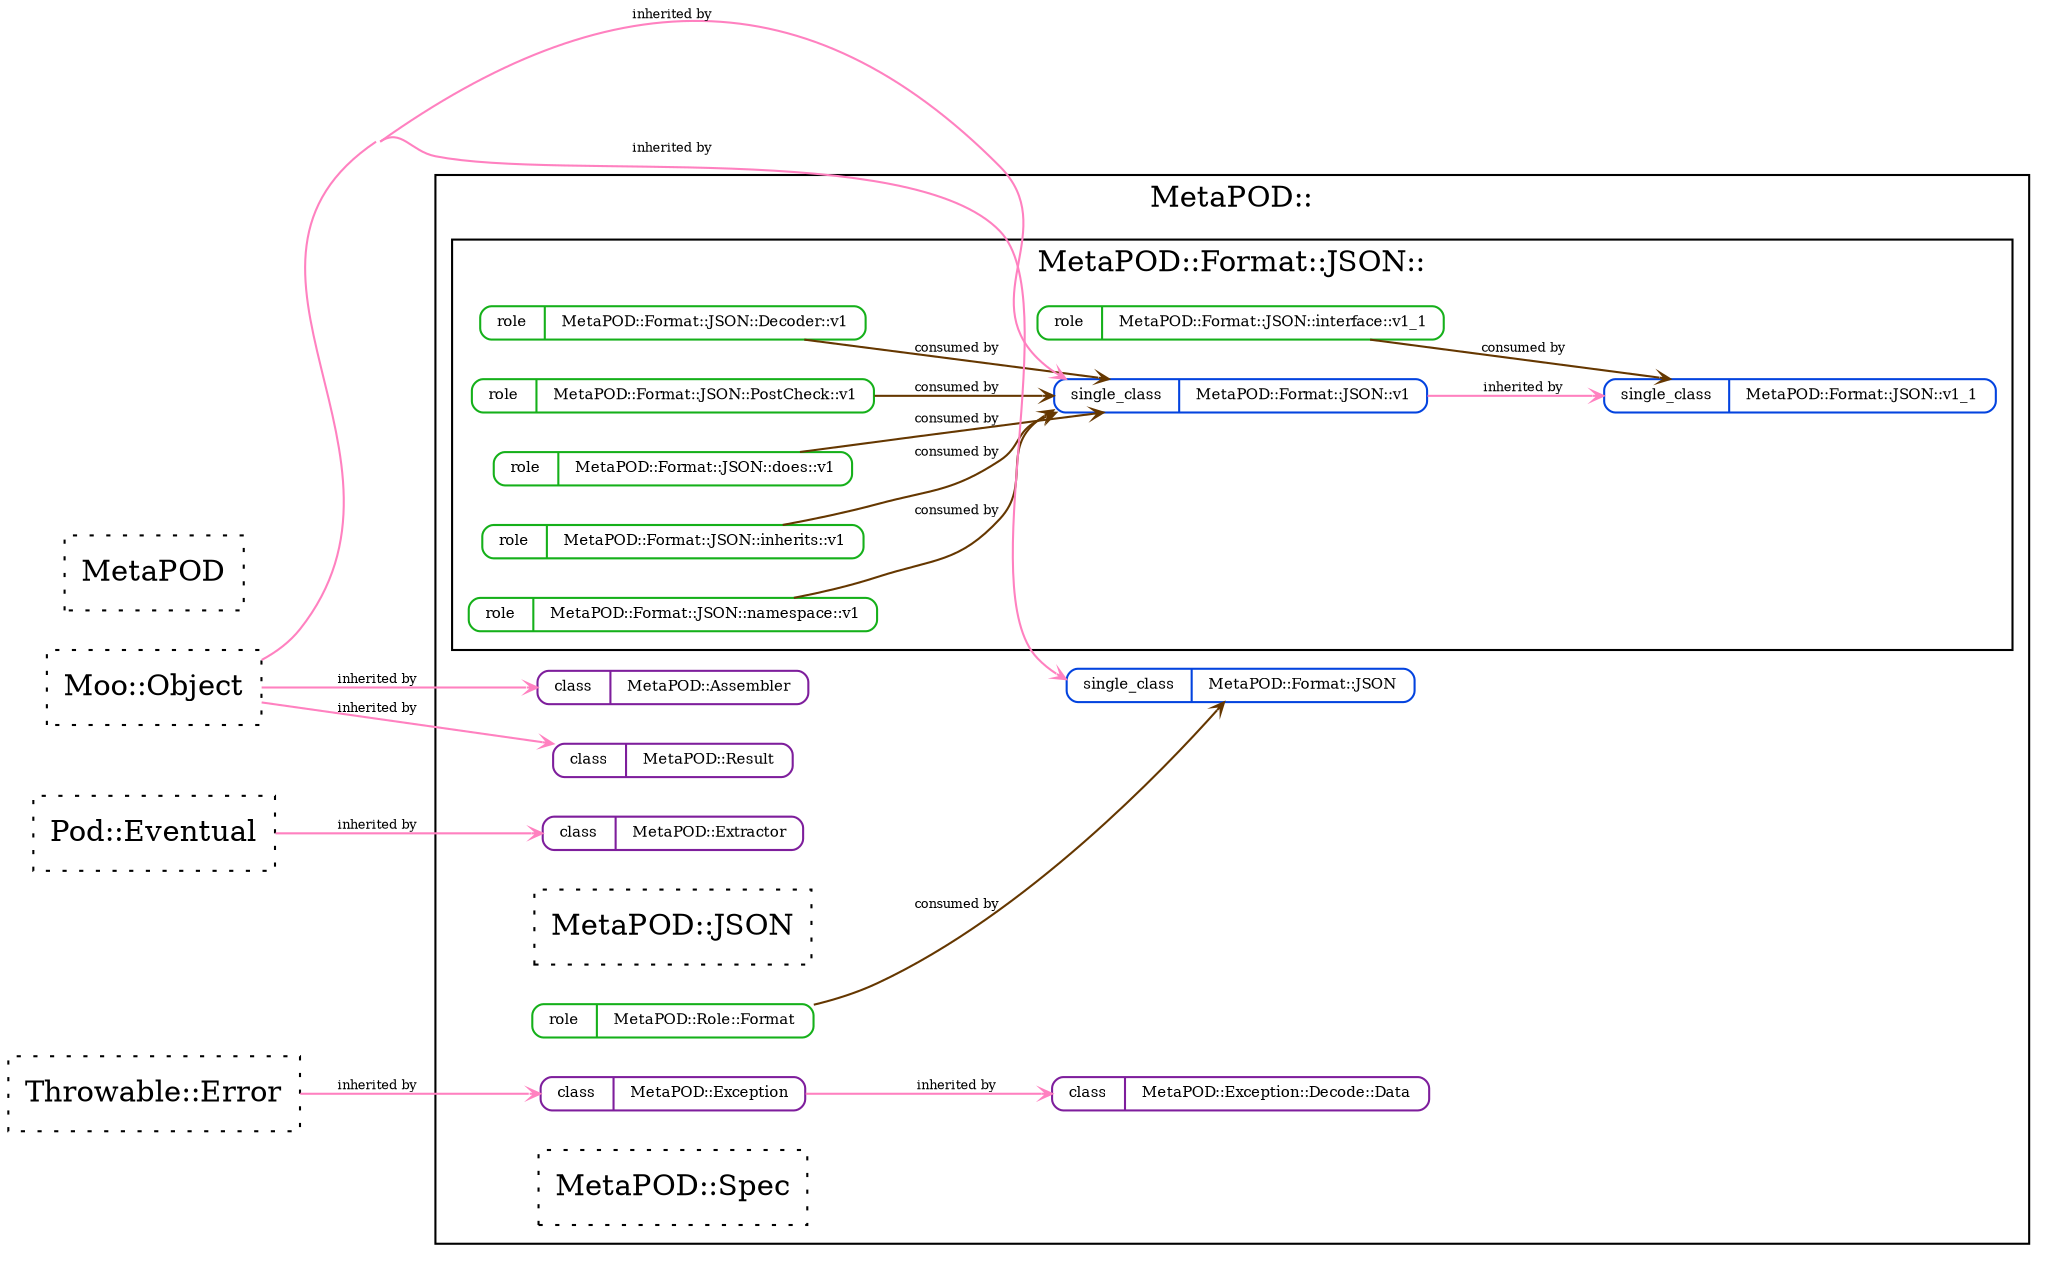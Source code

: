 graph Perl {
	graph [compound=1, concentrate=1, mindist="0.1", rankdir=LR, sep="0.1", smoothing=triangle, splines=spline];
	node [label="\N", shape=record, style=dotted];
	edge [minlen=1];
	subgraph cluster_1 {
		graph [rankdir=TD,
			label="MetaPOD::"];
		subgraph cluster_2 {
			graph [label="MetaPOD::Format::JSON::"];
			"MetaPOD::Format::JSON::Decoder::v1" [label="{{<port1> role}|<port2> MetaPOD::Format::JSON::Decoder::v1}", shape=Mrecord, style=solid, color="#15b01a", fontsize=7, height="0.1"];
			"MetaPOD::Format::JSON::PostCheck::v1" [label="{{<port1> role}|<port2> MetaPOD::Format::JSON::PostCheck::v1}", shape=Mrecord, style=solid, color="#15b01a", fontsize=7, height="0.1"];
			"MetaPOD::Format::JSON::does::v1" [label="{{<port1> role}|<port2> MetaPOD::Format::JSON::does::v1}", shape=Mrecord, style=solid, color="#15b01a", fontsize=7, height="0.1"];
			"MetaPOD::Format::JSON::inherits::v1" [label="{{<port1> role}|<port2> MetaPOD::Format::JSON::inherits::v1}", shape=Mrecord, style=solid, color="#15b01a", fontsize=7, height="0.1"];
			"MetaPOD::Format::JSON::interface::v1_1" [label="{{<port1> role}|<port2> MetaPOD::Format::JSON::interface::v1_1}", shape=Mrecord, style=solid, color="#15b01a", fontsize=7, height="0.1"];
			"MetaPOD::Format::JSON::namespace::v1" [label="{{<port1> role}|<port2> MetaPOD::Format::JSON::namespace::v1}", shape=Mrecord, style=solid, color="#15b01a", fontsize=7, height="0.1"];
			"MetaPOD::Format::JSON::v1" [label="{{<port1> single_class}|<port2> MetaPOD::Format::JSON::v1}", shape=Mrecord, style=solid, color="#0343df", fontsize=7, height="0.1"];
			"MetaPOD::Format::JSON::v1_1" [label="{{<port1> single_class}|<port2> MetaPOD::Format::JSON::v1_1}", shape=Mrecord, style=solid, color="#0343df", fontsize=7, height="0.1"];
			"MetaPOD::Format::JSON::Decoder::v1" -- "MetaPOD::Format::JSON::v1" [arrowhead=open, arrowsize="0.5", color="#653700", dir=forward, fontsize=6, headclip=1, label="consumed by", tailclip=1, weight=1];
			"MetaPOD::Format::JSON::PostCheck::v1" -- "MetaPOD::Format::JSON::v1" [arrowhead=open, arrowsize="0.5", color="#653700", dir=forward, fontsize=6, headclip=1, label="consumed by", tailclip=1, weight=1];
			"MetaPOD::Format::JSON::does::v1" -- "MetaPOD::Format::JSON::v1" [arrowhead=open, arrowsize="0.5", color="#653700", dir=forward, fontsize=6, headclip=1, label="consumed by", tailclip=1, weight=1];
			"MetaPOD::Format::JSON::inherits::v1" -- "MetaPOD::Format::JSON::v1" [arrowhead=open, arrowsize="0.5", color="#653700", dir=forward, fontsize=6, headclip=1, label="consumed by", tailclip=1, weight=1];
			"MetaPOD::Format::JSON::namespace::v1" -- "MetaPOD::Format::JSON::v1" [arrowhead=open, arrowsize="0.5", color="#653700", dir=forward, fontsize=6, headclip=1, label="consumed by", tailclip=1, weight=1];
			"MetaPOD::Format::JSON::v1" -- "MetaPOD::Format::JSON::v1_1" [arrowhead=open, arrowsize="0.5", color="#ff81c0", dir=forward, fontsize=6, headclip=1, label="inherited by", tailclip=1, weight=100];
			"MetaPOD::Format::JSON::interface::v1_1" -- "MetaPOD::Format::JSON::v1_1" [arrowhead=open, arrowsize="0.5", color="#653700", dir=forward, fontsize=6, headclip=1, label="consumed by", tailclip=1, weight=1];
		}
		"MetaPOD::Assembler" [label="{{<port1> class}|<port2> MetaPOD::Assembler}", shape=Mrecord, style=solid, color="#7e1e9c", fontsize=7, height="0.1"];
		"MetaPOD::Exception" [label="{{<port1> class}|<port2> MetaPOD::Exception}", shape=Mrecord, style=solid, color="#7e1e9c", fontsize=7, height="0.1"];
		"MetaPOD::Exception::Decode::Data" [label="{{<port1> class}|<port2> MetaPOD::Exception::Decode::Data}", shape=Mrecord, style=solid, color="#7e1e9c", fontsize=7, height="0.1"];
		"MetaPOD::Extractor" [label="{{<port1> class}|<port2> MetaPOD::Extractor}", shape=Mrecord, style=solid, color="#7e1e9c", fontsize=7, height="0.1"];
		"MetaPOD::Format::JSON" [label="{{<port1> single_class}|<port2> MetaPOD::Format::JSON}", shape=Mrecord, style=solid, color="#0343df", fontsize=7, height="0.1"];
		"MetaPOD::JSON" [label="<port1> MetaPOD::JSON"];
		"MetaPOD::Result" [label="{{<port1> class}|<port2> MetaPOD::Result}", shape=Mrecord, style=solid, color="#7e1e9c", fontsize=7, height="0.1"];
		"MetaPOD::Role::Format" [label="{{<port1> role}|<port2> MetaPOD::Role::Format}", shape=Mrecord, style=solid, color="#15b01a", fontsize=7, height="0.1"];
		"MetaPOD::Spec" [label="<port1> MetaPOD::Spec"];
		"MetaPOD::Role::Format" -- "MetaPOD::Format::JSON" [arrowhead=open, arrowsize="0.5", color="#653700", dir=forward, fontsize=6, headclip=1, label="consumed by", tailclip=1, weight=1];
		"MetaPOD::Exception" -- "MetaPOD::Exception::Decode::Data" [arrowhead=open, arrowsize="0.5", color="#ff81c0", dir=forward, fontsize=6, headclip=1, label="inherited by", tailclip=1, weight=100];
	}
	subgraph cluster_3 {
		graph [rankdir=TD,
			label="MetaPOD::Format::JSON::"];
	}
	MetaPOD [label="<port1> MetaPOD"];
	"Moo::Object" [label="<port1> Moo::Object"];
	"Pod::Eventual" [label="<port1> Pod::Eventual"];
	"Throwable::Error" [label="<port1> Throwable::Error"];
	"Moo::Object" -- "MetaPOD::Assembler" [arrowhead=open, arrowsize="0.5", color="#ff81c0", dir=forward, fontsize=6, headclip=1, label="inherited by", tailclip=1, weight=100];
	"Throwable::Error" -- "MetaPOD::Exception" [arrowhead=open, arrowsize="0.5", color="#ff81c0", dir=forward, fontsize=6, headclip=1, label="inherited by", tailclip=1, weight=100];
	"Pod::Eventual" -- "MetaPOD::Extractor" [arrowhead=open, arrowsize="0.5", color="#ff81c0", dir=forward, fontsize=6, headclip=1, label="inherited by", tailclip=1, weight=100];
	"Moo::Object" -- "MetaPOD::Result" [arrowhead=open, arrowsize="0.5", color="#ff81c0", dir=forward, fontsize=6, headclip=1, label="inherited by", tailclip=1, weight=100];
	"Moo::Object" -- "MetaPOD::Format::JSON" [arrowhead=open, arrowsize="0.5", color="#ff81c0", dir=forward, fontsize=6, headclip=1, label="inherited by", tailclip=1, weight=100];
	"Moo::Object" -- "MetaPOD::Format::JSON::v1" [arrowhead=open, arrowsize="0.5", color="#ff81c0", dir=forward, fontsize=6, headclip=1, label="inherited by", tailclip=1, weight=100];
}
